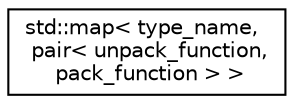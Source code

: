digraph "Graphical Class Hierarchy"
{
  edge [fontname="Helvetica",fontsize="10",labelfontname="Helvetica",labelfontsize="10"];
  node [fontname="Helvetica",fontsize="10",shape=record];
  rankdir="LR";
  Node0 [label="std::map\< type_name,\l pair\< unpack_function,\l pack_function \> \>",height=0.2,width=0.4,color="black", fillcolor="white", style="filled",URL="$classstd_1_1map.html"];
}
